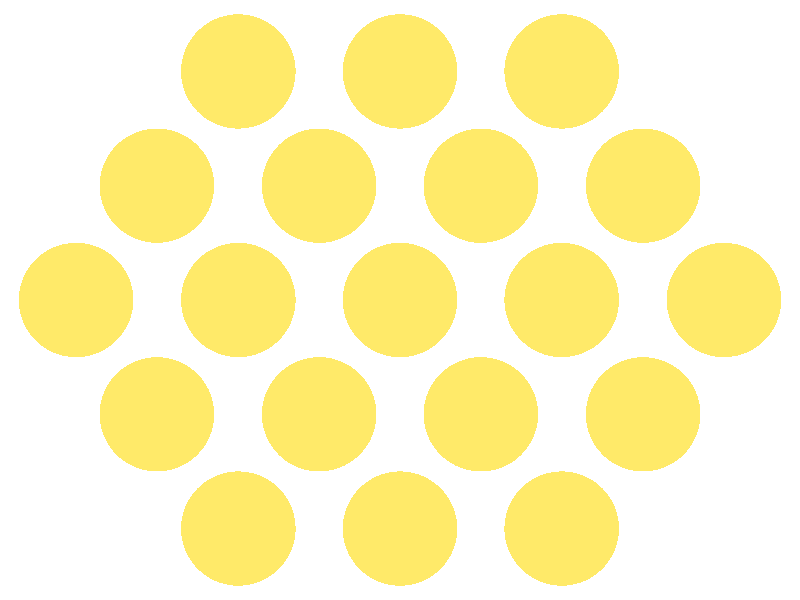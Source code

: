 #include "colors.inc"
#include "finish.inc"

global_settings {assumed_gamma 1 max_trace_level 6}
background {color White}
camera {orthographic
  right -14.25*x up 10.71*y
  direction 1.00*z
  location <0,0,50.00> look_at <0,0,0>}
light_source {<  2.00,   3.00,  40.00> color White
  area_light <0.70, 0, 0>, <0, 0.70, 0>, 3, 3
  adaptive 1 jitter}

#declare simple = finish {phong 0.7}
#declare pale = finish {ambient .5 diffuse .85 roughness .001 specular 0.200 }
#declare intermediate = finish {ambient 0.3 diffuse 0.6 specular 0.10 roughness 0.04 }
#declare vmd = finish {ambient .0 diffuse .65 phong 0.1 phong_size 40. specular 0.500 }
#declare jmol = finish {ambient .2 diffuse .6 specular 1 roughness .001 metallic}
#declare ase2 = finish {ambient 0.05 brilliance 3 diffuse 0.6 metallic specular 0.70 roughness 0.04 reflection 0.15}
#declare ase3 = finish {ambient .15 brilliance 2 diffuse .6 metallic specular 1. roughness .001 reflection .0}
#declare glass = finish {ambient .05 diffuse .3 specular 1. roughness .001}
#declare Rcell = 0.050;
#declare Rbond = 0.100;

#macro atom(LOC, R, COL, FIN)
  sphere{LOC, R texture{pigment{COL} finish{FIN}}}
#end
#macro constrain(LOC, R, COL, FIN)
union{torus{R, Rcell rotate 45*z texture{pigment{COL} finish{FIN}}}
      torus{R, Rcell rotate -45*z texture{pigment{COL} finish{FIN}}}
      translate LOC}
#end

atom(< -4.33,  -2.04,  -7.21>, 1.02, rgb <1.00, 0.82, 0.14>, ase3) // #0 
atom(< -2.88,  -4.08,  -5.77>, 1.02, rgb <1.00, 0.82, 0.14>, ase3) // #1 
atom(< -4.33,  -2.04,  -4.33>, 1.02, rgb <1.00, 0.82, 0.14>, ase3) // #2 
atom(< -2.88,  -4.08,  -2.88>, 1.02, rgb <1.00, 0.82, 0.14>, ase3) // #3 
atom(< -1.44,  -2.04,  -4.33>, 1.02, rgb <1.00, 0.82, 0.14>, ase3) // #4 
atom(<  0.00,  -4.08,  -2.88>, 1.02, rgb <1.00, 0.82, 0.14>, ase3) // #5 
atom(< -1.44,  -2.04,  -1.44>, 1.02, rgb <1.00, 0.82, 0.14>, ase3) // #6 
atom(<  1.44,  -2.04,  -1.44>, 1.02, rgb <1.00, 0.82, 0.14>, ase3) // #7 
atom(< -5.77,   0.00,  -5.77>, 1.02, rgb <1.00, 0.82, 0.14>, ase3) // #8 
atom(< -4.33,   2.04,  -7.21>, 1.02, rgb <1.00, 0.82, 0.14>, ase3) // #9 
atom(< -2.88,   0.00,  -5.77>, 1.02, rgb <1.00, 0.82, 0.14>, ase3) // #10 
atom(< -4.33,   2.04,  -4.33>, 1.02, rgb <1.00, 0.82, 0.14>, ase3) // #11 
atom(< -2.88,   0.00,  -2.88>, 1.02, rgb <1.00, 0.82, 0.14>, ase3) // #12 
atom(< -1.44,   2.04,  -4.33>, 1.02, rgb <1.00, 0.82, 0.14>, ase3) // #13 
atom(<  0.00,   0.00,  -2.88>, 1.02, rgb <1.00, 0.82, 0.14>, ase3) // #14 
atom(< -1.44,   2.04,  -1.44>, 1.02, rgb <1.00, 0.82, 0.14>, ase3) // #15 
atom(<  0.00,   0.00,   0.00>, 1.02, rgb <1.00, 0.82, 0.14>, ase3) // #16 
atom(<  1.44,   2.04,  -1.44>, 1.02, rgb <1.00, 0.82, 0.14>, ase3) // #17 
atom(< -2.88,   4.08,  -5.77>, 1.02, rgb <1.00, 0.82, 0.14>, ase3) // #18 
atom(< -2.88,   4.08,  -2.88>, 1.02, rgb <1.00, 0.82, 0.14>, ase3) // #19 
atom(<  0.00,   4.08,  -2.88>, 1.02, rgb <1.00, 0.82, 0.14>, ase3) // #20 
atom(< -2.88,  -4.08,  -8.65>, 1.02, rgb <1.00, 0.82, 0.14>, ase3) // #21 
atom(< -1.44,  -2.04, -10.09>, 1.02, rgb <1.00, 0.82, 0.14>, ase3) // #22 
atom(<  0.00,  -4.08,  -8.65>, 1.02, rgb <1.00, 0.82, 0.14>, ase3) // #23 
atom(< -1.44,  -2.04,  -7.21>, 1.02, rgb <1.00, 0.82, 0.14>, ase3) // #24 
atom(<  0.00,  -4.08,  -5.77>, 1.02, rgb <1.00, 0.82, 0.14>, ase3) // #25 
atom(<  1.44,  -2.04,  -7.21>, 1.02, rgb <1.00, 0.82, 0.14>, ase3) // #26 
atom(<  2.88,  -4.08,  -5.77>, 1.02, rgb <1.00, 0.82, 0.14>, ase3) // #27 
atom(<  1.44,  -2.04,  -4.33>, 1.02, rgb <1.00, 0.82, 0.14>, ase3) // #28 
atom(<  2.88,  -4.08,  -2.88>, 1.02, rgb <1.00, 0.82, 0.14>, ase3) // #29 
atom(<  4.33,  -2.04,  -4.33>, 1.02, rgb <1.00, 0.82, 0.14>, ase3) // #30 
atom(< -2.88,   0.00,  -8.65>, 1.02, rgb <1.00, 0.82, 0.14>, ase3) // #31 
atom(< -1.44,   2.04, -10.09>, 1.02, rgb <1.00, 0.82, 0.14>, ase3) // #32 
atom(<  0.00,   0.00,  -8.65>, 1.02, rgb <1.00, 0.82, 0.14>, ase3) // #33 
atom(< -1.44,   2.04,  -7.21>, 1.02, rgb <1.00, 0.82, 0.14>, ase3) // #34 
atom(<  0.00,   0.00,  -5.77>, 1.02, rgb <1.00, 0.82, 0.14>, ase3) // #35 
atom(<  1.44,   2.04,  -7.21>, 1.02, rgb <1.00, 0.82, 0.14>, ase3) // #36 
atom(<  2.88,   0.00,  -5.77>, 1.02, rgb <1.00, 0.82, 0.14>, ase3) // #37 
atom(<  1.44,   2.04,  -4.33>, 1.02, rgb <1.00, 0.82, 0.14>, ase3) // #38 
atom(<  2.88,   0.00,  -2.88>, 1.02, rgb <1.00, 0.82, 0.14>, ase3) // #39 
atom(<  4.33,   2.04,  -4.33>, 1.02, rgb <1.00, 0.82, 0.14>, ase3) // #40 
atom(< -2.88,   4.08,  -8.65>, 1.02, rgb <1.00, 0.82, 0.14>, ase3) // #41 
atom(<  0.00,   4.08,  -8.65>, 1.02, rgb <1.00, 0.82, 0.14>, ase3) // #42 
atom(<  0.00,   4.08,  -5.77>, 1.02, rgb <1.00, 0.82, 0.14>, ase3) // #43 
atom(<  2.88,   4.08,  -5.77>, 1.02, rgb <1.00, 0.82, 0.14>, ase3) // #44 
atom(<  2.88,   4.08,  -2.88>, 1.02, rgb <1.00, 0.82, 0.14>, ase3) // #45 
atom(<  1.44,  -2.04, -10.09>, 1.02, rgb <1.00, 0.82, 0.14>, ase3) // #46 
atom(<  2.88,  -4.08,  -8.65>, 1.02, rgb <1.00, 0.82, 0.14>, ase3) // #47 
atom(<  4.33,  -2.04,  -7.21>, 1.02, rgb <1.00, 0.82, 0.14>, ase3) // #48 
atom(<  0.00,   0.00, -11.54>, 1.02, rgb <1.00, 0.82, 0.14>, ase3) // #49 
atom(<  1.44,   2.04, -10.09>, 1.02, rgb <1.00, 0.82, 0.14>, ase3) // #50 
atom(<  2.88,   0.00,  -8.65>, 1.02, rgb <1.00, 0.82, 0.14>, ase3) // #51 
atom(<  4.33,   2.04,  -7.21>, 1.02, rgb <1.00, 0.82, 0.14>, ase3) // #52 
atom(<  5.77,   0.00,  -5.77>, 1.02, rgb <1.00, 0.82, 0.14>, ase3) // #53 
atom(<  2.88,   4.08,  -8.65>, 1.02, rgb <1.00, 0.82, 0.14>, ase3) // #54 
